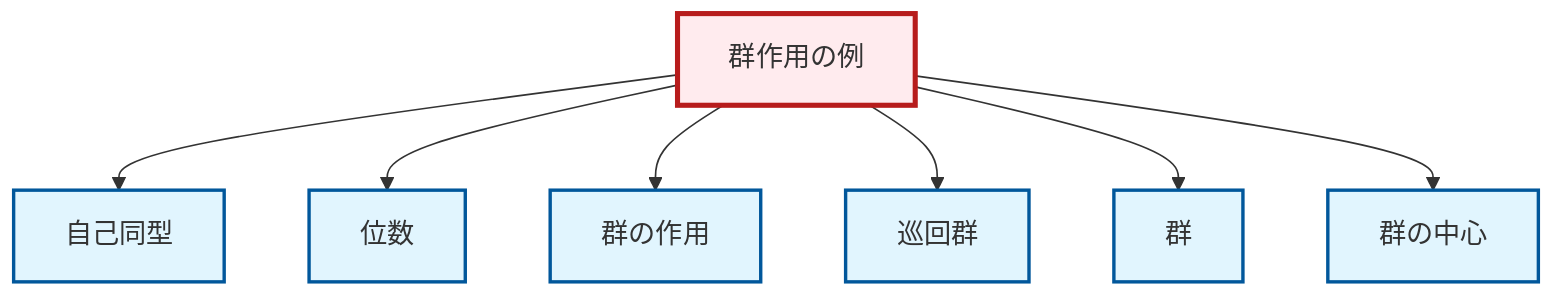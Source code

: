 graph TD
    classDef definition fill:#e1f5fe,stroke:#01579b,stroke-width:2px
    classDef theorem fill:#f3e5f5,stroke:#4a148c,stroke-width:2px
    classDef axiom fill:#fff3e0,stroke:#e65100,stroke-width:2px
    classDef example fill:#e8f5e9,stroke:#1b5e20,stroke-width:2px
    classDef current fill:#ffebee,stroke:#b71c1c,stroke-width:3px
    def-group-action["群の作用"]:::definition
    def-center-of-group["群の中心"]:::definition
    ex-group-action-examples["群作用の例"]:::example
    def-automorphism["自己同型"]:::definition
    def-cyclic-group["巡回群"]:::definition
    def-group["群"]:::definition
    def-order["位数"]:::definition
    ex-group-action-examples --> def-automorphism
    ex-group-action-examples --> def-order
    ex-group-action-examples --> def-group-action
    ex-group-action-examples --> def-cyclic-group
    ex-group-action-examples --> def-group
    ex-group-action-examples --> def-center-of-group
    class ex-group-action-examples current
